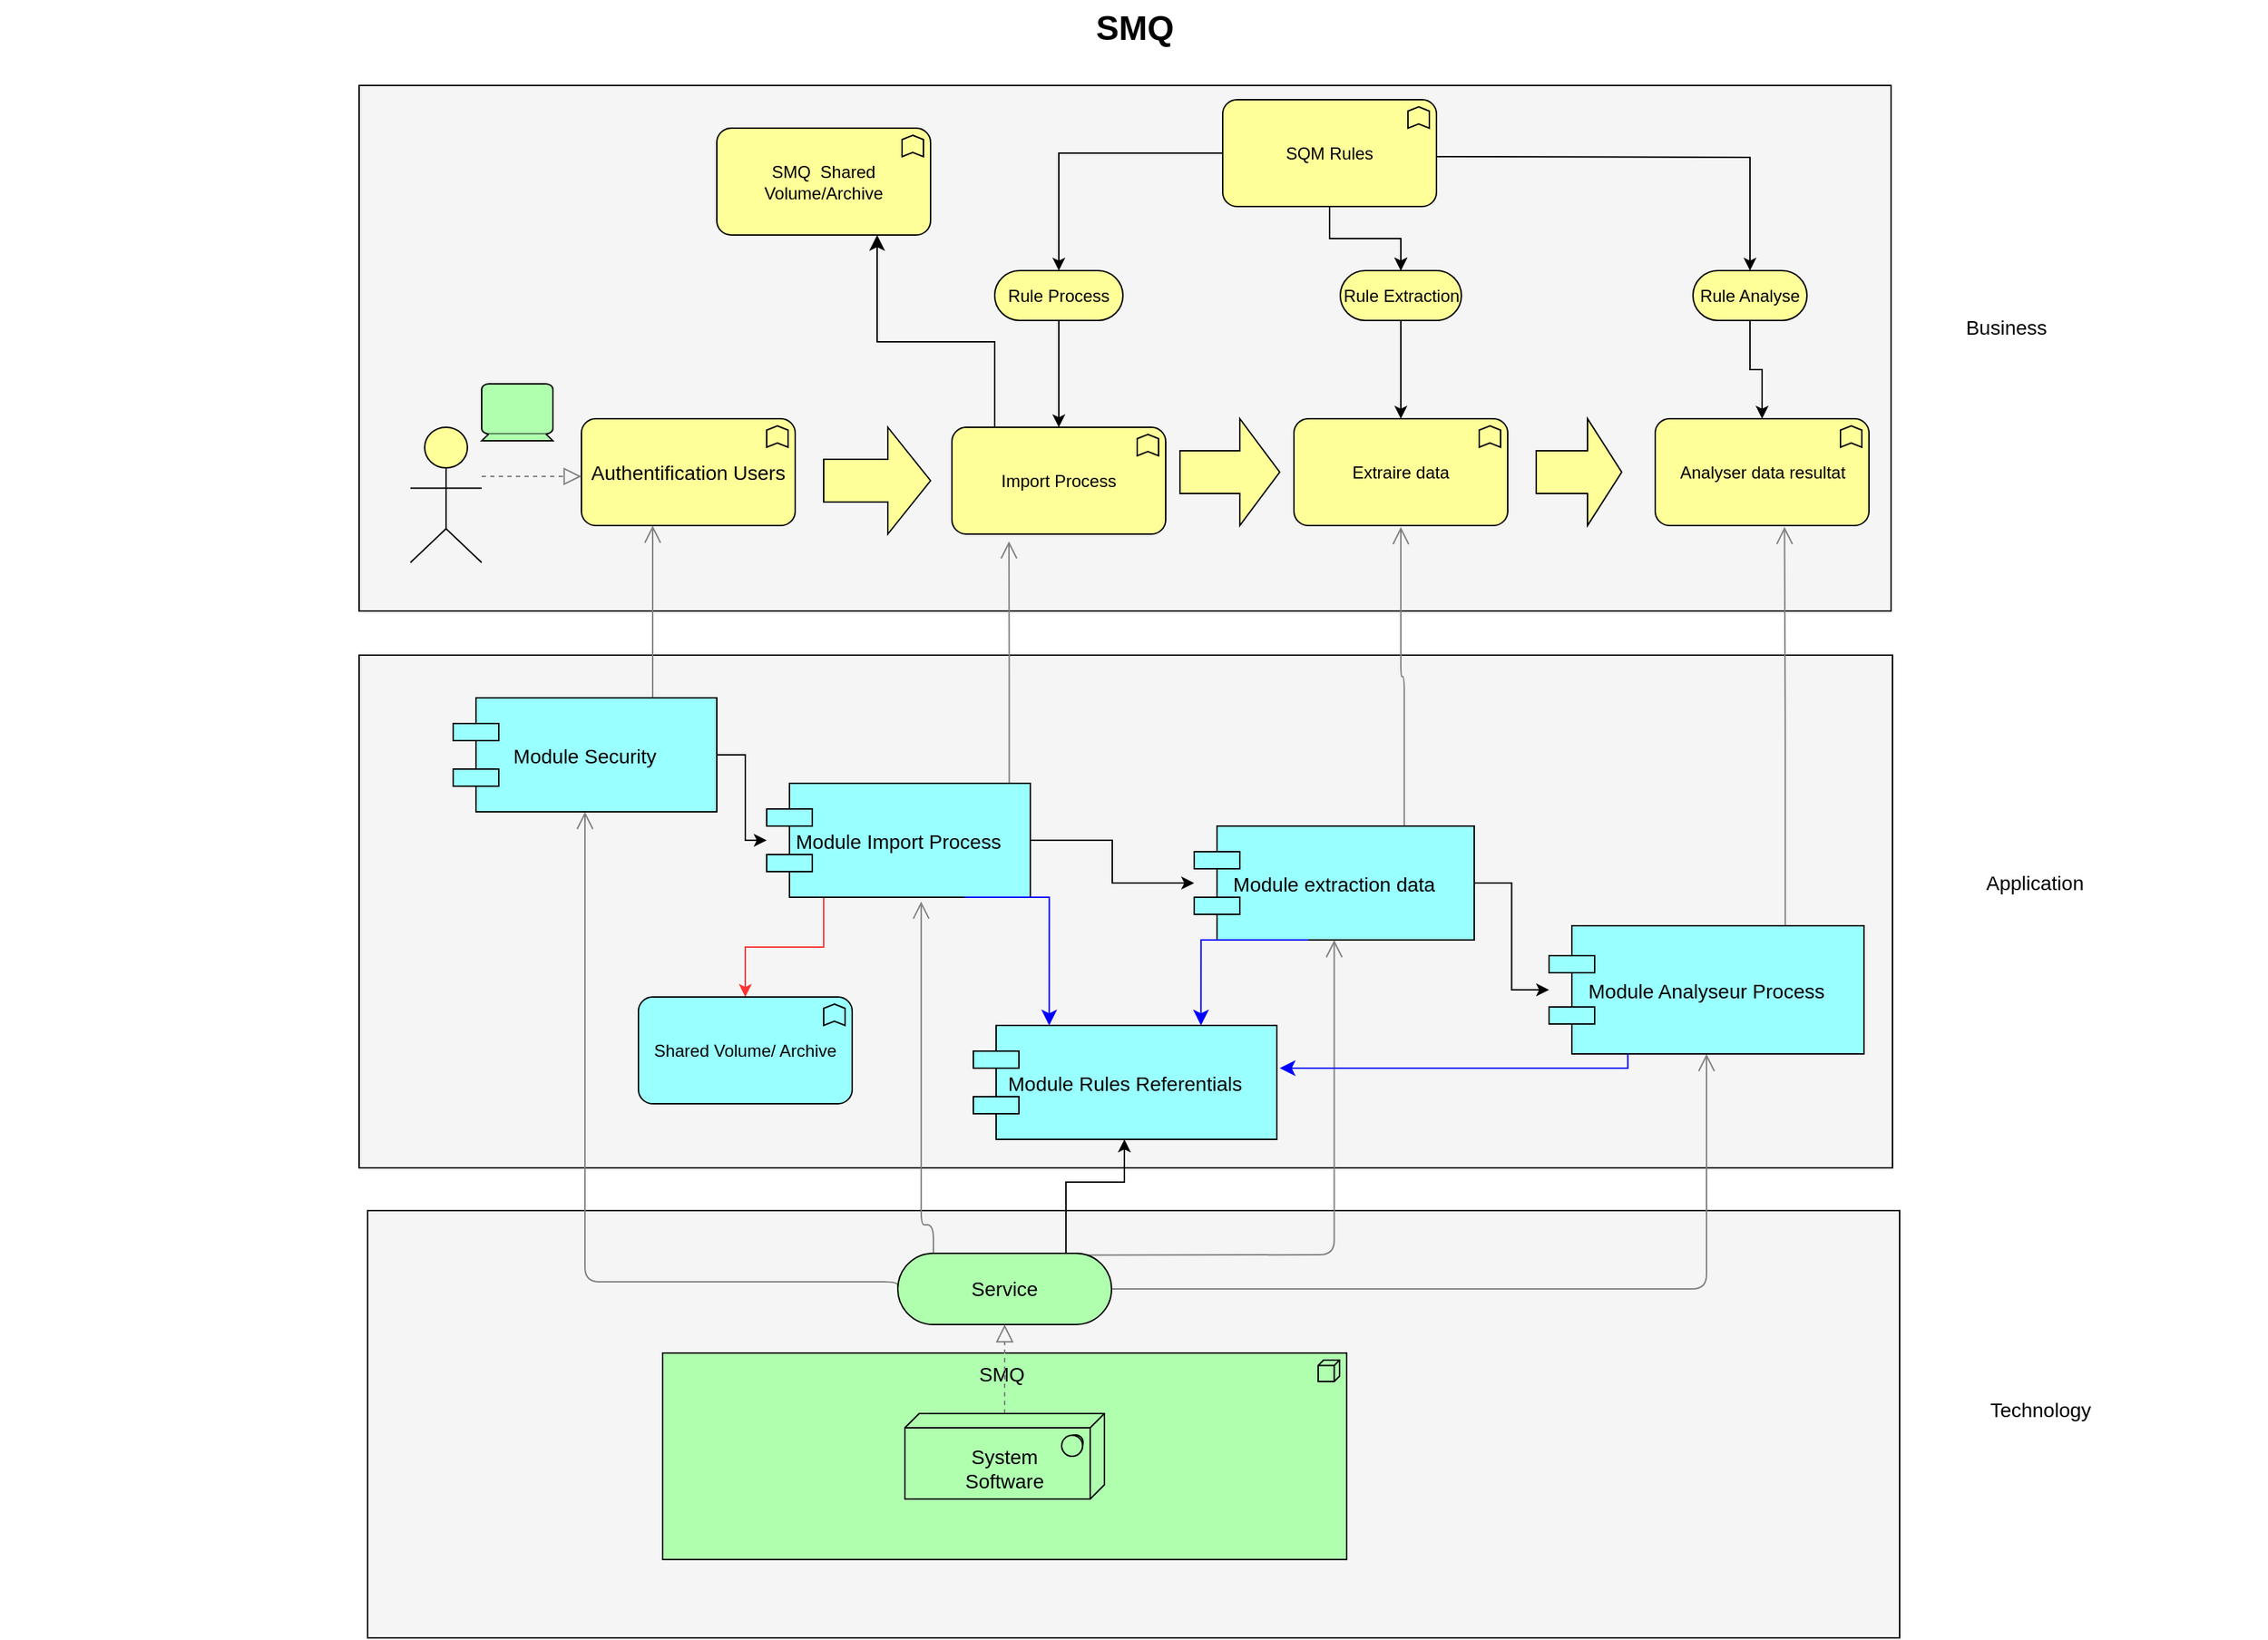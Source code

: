 <mxfile version="21.0.2" type="github">
  <diagram id="6I0OCvxSQrVGMHxT2VVA" name="Page-1">
    <mxGraphModel dx="1900" dy="549" grid="1" gridSize="10" guides="1" tooltips="1" connect="1" arrows="1" fold="1" page="1" pageScale="1" pageWidth="850" pageHeight="1100" math="0" shadow="0">
      <root>
        <mxCell id="0" />
        <mxCell id="1" parent="0" />
        <mxCell id="dKdSaXE48SgPbhcamS2K-30" value="" style="whiteSpace=wrap;html=1;strokeColor=default;strokeWidth=1;fillColor=#f5f5f5;fontSize=14;" parent="1" vertex="1">
          <mxGeometry x="200" y="890" width="1075" height="300" as="geometry" />
        </mxCell>
        <mxCell id="dKdSaXE48SgPbhcamS2K-31" value="" style="whiteSpace=wrap;html=1;strokeColor=default;strokeWidth=1;fillColor=#f5f5f5;fontSize=14;" parent="1" vertex="1">
          <mxGeometry x="194" y="500" width="1076" height="360" as="geometry" />
        </mxCell>
        <mxCell id="dKdSaXE48SgPbhcamS2K-32" value="" style="whiteSpace=wrap;html=1;strokeColor=default;strokeWidth=1;fillColor=#f5f5f5;fontSize=14;" parent="1" vertex="1">
          <mxGeometry x="194" y="100" width="1075" height="369" as="geometry" />
        </mxCell>
        <mxCell id="dKdSaXE48SgPbhcamS2K-33" value="SMQ&amp;nbsp;" style="html=1;whiteSpace=wrap;fillColor=#AFFFAF;shape=mxgraph.archimate3.application;appType=node;archiType=square;fontSize=14;verticalAlign=top;" parent="1" vertex="1">
          <mxGeometry x="407" y="990" width="480" height="145" as="geometry" />
        </mxCell>
        <mxCell id="dKdSaXE48SgPbhcamS2K-36" style="edgeStyle=elbowEdgeStyle;rounded=1;elbow=vertical;html=1;startSize=10;endArrow=block;endFill=0;endSize=10;jettySize=auto;orthogonalLoop=1;strokeColor=#808080;fontSize=14;dashed=1;" parent="1" source="dKdSaXE48SgPbhcamS2K-37" target="dKdSaXE48SgPbhcamS2K-45" edge="1">
          <mxGeometry relative="1" as="geometry" />
        </mxCell>
        <mxCell id="dKdSaXE48SgPbhcamS2K-37" value="&lt;div&gt;&lt;br&gt;&lt;/div&gt;&lt;div&gt;&lt;span&gt;System&lt;/span&gt;&lt;div&gt;Software&lt;/div&gt;&lt;/div&gt;" style="html=1;whiteSpace=wrap;fillColor=#AFFFAF;shape=mxgraph.archimate3.tech;techType=sysSw;fontSize=14;" parent="1" vertex="1">
          <mxGeometry x="577" y="1032.5" width="140" height="60" as="geometry" />
        </mxCell>
        <mxCell id="dKdSaXE48SgPbhcamS2K-41" style="edgeStyle=elbowEdgeStyle;rounded=1;elbow=vertical;html=1;startSize=10;endArrow=open;endFill=0;endSize=10;jettySize=auto;orthogonalLoop=1;strokeColor=#808080;fontSize=14;exitX=0;exitY=0;exitDx=150;exitDy=25;exitPerimeter=0;" parent="1" source="dKdSaXE48SgPbhcamS2K-45" target="dKdSaXE48SgPbhcamS2K-53" edge="1">
          <mxGeometry relative="1" as="geometry">
            <Array as="points">
              <mxPoint x="910" y="945" />
              <mxPoint x="1070" y="830" />
              <mxPoint x="909" y="700" />
            </Array>
          </mxGeometry>
        </mxCell>
        <mxCell id="dKdSaXE48SgPbhcamS2K-42" style="edgeStyle=elbowEdgeStyle;rounded=1;elbow=vertical;html=1;startSize=10;endArrow=open;endFill=0;endSize=10;jettySize=auto;orthogonalLoop=1;strokeColor=#808080;fontSize=14;entryX=0.5;entryY=1;exitX=0.769;exitY=0.025;exitPerimeter=0;" parent="1" source="dKdSaXE48SgPbhcamS2K-45" target="dKdSaXE48SgPbhcamS2K-51" edge="1">
          <mxGeometry relative="1" as="geometry">
            <Array as="points">
              <mxPoint x="720" y="921" />
              <mxPoint x="830" y="770" />
              <mxPoint x="809" y="650" />
            </Array>
          </mxGeometry>
        </mxCell>
        <mxCell id="dKdSaXE48SgPbhcamS2K-43" style="edgeStyle=elbowEdgeStyle;rounded=1;elbow=vertical;html=1;startSize=10;endArrow=open;endFill=0;endSize=10;jettySize=auto;orthogonalLoop=1;strokeColor=#808080;fontSize=14;entryX=0.586;entryY=1.037;entryDx=0;entryDy=0;entryPerimeter=0;exitX=0;exitY=0;exitDx=25;exitDy=0;exitPerimeter=0;" parent="1" source="dKdSaXE48SgPbhcamS2K-45" target="dKdSaXE48SgPbhcamS2K-49" edge="1">
          <mxGeometry relative="1" as="geometry">
            <Array as="points">
              <mxPoint x="580" y="900" />
              <mxPoint x="660" y="800" />
              <mxPoint x="647" y="690" />
            </Array>
          </mxGeometry>
        </mxCell>
        <mxCell id="dKdSaXE48SgPbhcamS2K-44" style="edgeStyle=elbowEdgeStyle;rounded=1;elbow=vertical;html=1;startSize=10;endArrow=open;endFill=0;endSize=10;jettySize=auto;orthogonalLoop=1;strokeColor=#808080;fontSize=14;exitX=0;exitY=0;exitPerimeter=0;exitDx=0;exitDy=25;" parent="1" source="dKdSaXE48SgPbhcamS2K-45" target="dKdSaXE48SgPbhcamS2K-47" edge="1">
          <mxGeometry relative="1" as="geometry">
            <Array as="points">
              <mxPoint x="510" y="940" />
              <mxPoint x="480" y="920" />
              <mxPoint x="440" y="750" />
              <mxPoint x="589" y="650" />
            </Array>
          </mxGeometry>
        </mxCell>
        <mxCell id="GWvJhFTaPys54hKGP2xo-32" value="" style="edgeStyle=orthogonalEdgeStyle;rounded=0;orthogonalLoop=1;jettySize=auto;html=1;" parent="1" source="dKdSaXE48SgPbhcamS2K-45" target="GWvJhFTaPys54hKGP2xo-26" edge="1">
          <mxGeometry relative="1" as="geometry">
            <Array as="points">
              <mxPoint x="690" y="870" />
              <mxPoint x="731" y="870" />
            </Array>
          </mxGeometry>
        </mxCell>
        <mxCell id="dKdSaXE48SgPbhcamS2K-45" value="Service" style="html=1;whiteSpace=wrap;fillColor=#AFFFAF;shape=mxgraph.archimate3.service;fontSize=14;" parent="1" vertex="1">
          <mxGeometry x="572" y="920" width="150" height="50" as="geometry" />
        </mxCell>
        <mxCell id="dKdSaXE48SgPbhcamS2K-46" style="edgeStyle=elbowEdgeStyle;rounded=1;elbow=vertical;html=1;startSize=10;endArrow=open;endFill=0;endSize=10;jettySize=auto;orthogonalLoop=1;strokeColor=#808080;fontSize=14;" parent="1" source="dKdSaXE48SgPbhcamS2K-47" target="dKdSaXE48SgPbhcamS2K-54" edge="1">
          <mxGeometry relative="1" as="geometry">
            <Array as="points">
              <mxPoint x="400" y="440" />
              <mxPoint x="530" y="320" />
              <mxPoint x="310" y="380" />
            </Array>
          </mxGeometry>
        </mxCell>
        <mxCell id="GWvJhFTaPys54hKGP2xo-29" value="" style="edgeStyle=orthogonalEdgeStyle;rounded=0;orthogonalLoop=1;jettySize=auto;html=1;" parent="1" source="dKdSaXE48SgPbhcamS2K-47" target="dKdSaXE48SgPbhcamS2K-49" edge="1">
          <mxGeometry relative="1" as="geometry" />
        </mxCell>
        <mxCell id="dKdSaXE48SgPbhcamS2K-47" value="Module Security" style="shape=component;align=center;fillColor=#99ffff;gradientColor=none;fontSize=14;" parent="1" vertex="1">
          <mxGeometry x="260" y="530" width="185" height="80" as="geometry" />
        </mxCell>
        <mxCell id="dKdSaXE48SgPbhcamS2K-48" style="edgeStyle=elbowEdgeStyle;rounded=1;elbow=vertical;html=1;startSize=10;endArrow=open;endFill=0;endSize=10;jettySize=auto;orthogonalLoop=1;strokeColor=#808080;fontSize=14;exitX=0.92;exitY=0.015;exitDx=0;exitDy=0;exitPerimeter=0;" parent="1" source="dKdSaXE48SgPbhcamS2K-49" edge="1">
          <mxGeometry relative="1" as="geometry">
            <mxPoint x="650" y="420" as="targetPoint" />
          </mxGeometry>
        </mxCell>
        <mxCell id="GWvJhFTaPys54hKGP2xo-30" value="" style="edgeStyle=orthogonalEdgeStyle;rounded=0;orthogonalLoop=1;jettySize=auto;html=1;" parent="1" source="dKdSaXE48SgPbhcamS2K-49" target="dKdSaXE48SgPbhcamS2K-51" edge="1">
          <mxGeometry relative="1" as="geometry" />
        </mxCell>
        <mxCell id="k8HdCWha7RqeSMXcjrtG-8" value="" style="edgeStyle=orthogonalEdgeStyle;rounded=0;orthogonalLoop=1;jettySize=auto;html=1;strokeColor=#FF3333;" edge="1" parent="1" source="dKdSaXE48SgPbhcamS2K-49" target="k8HdCWha7RqeSMXcjrtG-7">
          <mxGeometry relative="1" as="geometry">
            <Array as="points">
              <mxPoint x="520" y="705" />
              <mxPoint x="465" y="705" />
            </Array>
          </mxGeometry>
        </mxCell>
        <mxCell id="dKdSaXE48SgPbhcamS2K-49" value="Module Import Process" style="shape=component;align=center;fillColor=#99ffff;gradientColor=none;fontSize=14;" parent="1" vertex="1">
          <mxGeometry x="480" y="590" width="185" height="80" as="geometry" />
        </mxCell>
        <mxCell id="dKdSaXE48SgPbhcamS2K-50" style="edgeStyle=elbowEdgeStyle;rounded=1;elbow=vertical;html=1;startSize=10;endArrow=open;endFill=0;endSize=10;jettySize=auto;orthogonalLoop=1;strokeColor=#808080;fontSize=14;exitX=0.75;exitY=0;exitDx=0;exitDy=0;" parent="1" source="dKdSaXE48SgPbhcamS2K-51" edge="1">
          <mxGeometry relative="1" as="geometry">
            <mxPoint x="925" y="410" as="targetPoint" />
          </mxGeometry>
        </mxCell>
        <mxCell id="GWvJhFTaPys54hKGP2xo-31" value="" style="edgeStyle=orthogonalEdgeStyle;rounded=0;orthogonalLoop=1;jettySize=auto;html=1;" parent="1" source="dKdSaXE48SgPbhcamS2K-51" target="dKdSaXE48SgPbhcamS2K-53" edge="1">
          <mxGeometry relative="1" as="geometry" />
        </mxCell>
        <mxCell id="dKdSaXE48SgPbhcamS2K-51" value="Module extraction data" style="shape=component;align=center;fillColor=#99ffff;gradientColor=none;fontSize=14;" parent="1" vertex="1">
          <mxGeometry x="780" y="620" width="196.5" height="80" as="geometry" />
        </mxCell>
        <mxCell id="dKdSaXE48SgPbhcamS2K-52" style="edgeStyle=elbowEdgeStyle;rounded=1;elbow=vertical;html=1;startSize=10;endArrow=open;endFill=0;endSize=10;jettySize=auto;orthogonalLoop=1;strokeColor=#808080;fontSize=14;exitX=0.75;exitY=0;exitDx=0;exitDy=0;entryX=0.677;entryY=1.012;entryDx=0;entryDy=0;entryPerimeter=0;" parent="1" source="dKdSaXE48SgPbhcamS2K-53" edge="1">
          <mxGeometry relative="1" as="geometry">
            <mxPoint x="1194.229" y="409.9" as="targetPoint" />
          </mxGeometry>
        </mxCell>
        <mxCell id="dKdSaXE48SgPbhcamS2K-53" value="Module Analyseur Process" style="shape=component;align=center;fillColor=#99ffff;gradientColor=none;fontSize=14;" parent="1" vertex="1">
          <mxGeometry x="1029" y="690" width="221" height="90" as="geometry" />
        </mxCell>
        <mxCell id="dKdSaXE48SgPbhcamS2K-54" value="Authentification Users" style="html=1;whiteSpace=wrap;fillColor=#ffff99;shape=mxgraph.archimate3.application;appType=func;archiType=rounded;fontSize=14;" parent="1" vertex="1">
          <mxGeometry x="350" y="334" width="150" height="75" as="geometry" />
        </mxCell>
        <mxCell id="dKdSaXE48SgPbhcamS2K-58" value="Technology" style="text;html=1;strokeColor=none;fillColor=none;align=center;verticalAlign=middle;whiteSpace=wrap;fontSize=14;" parent="1" vertex="1">
          <mxGeometry x="1253.5" y="1020" width="240" height="20" as="geometry" />
        </mxCell>
        <mxCell id="dKdSaXE48SgPbhcamS2K-59" value="Application" style="text;html=1;strokeColor=none;fillColor=none;align=center;verticalAlign=middle;whiteSpace=wrap;fontSize=14;" parent="1" vertex="1">
          <mxGeometry x="1250" y="650" width="240" height="20" as="geometry" />
        </mxCell>
        <mxCell id="dKdSaXE48SgPbhcamS2K-60" value="Business" style="text;html=1;strokeColor=none;fillColor=none;align=center;verticalAlign=middle;whiteSpace=wrap;fontSize=14;" parent="1" vertex="1">
          <mxGeometry x="1230" y="260" width="240" height="20" as="geometry" />
        </mxCell>
        <mxCell id="dKdSaXE48SgPbhcamS2K-61" style="edgeStyle=elbowEdgeStyle;rounded=1;elbow=vertical;html=1;dashed=1;startSize=10;endArrow=block;endFill=0;endSize=10;jettySize=auto;orthogonalLoop=1;strokeColor=#808080;fontSize=14;" parent="1" source="dKdSaXE48SgPbhcamS2K-62" target="dKdSaXE48SgPbhcamS2K-54" edge="1">
          <mxGeometry relative="1" as="geometry" />
        </mxCell>
        <mxCell id="dKdSaXE48SgPbhcamS2K-62" value="" style="html=1;whiteSpace=wrap;fillColor=#ffff99;shape=mxgraph.archimate3.actor;fontSize=14;" parent="1" vertex="1">
          <mxGeometry x="230" y="340" width="50" height="95" as="geometry" />
        </mxCell>
        <mxCell id="dKdSaXE48SgPbhcamS2K-63" value="SMQ" style="text;strokeColor=none;fillColor=none;html=1;fontSize=24;fontStyle=1;verticalAlign=middle;align=center;" parent="1" vertex="1">
          <mxGeometry x="-57.5" y="40" width="1590" height="40" as="geometry" />
        </mxCell>
        <mxCell id="GWvJhFTaPys54hKGP2xo-2" value="" style="html=1;outlineConnect=0;whiteSpace=wrap;fillColor=#ffff99;shape=mxgraph.archimate3.process;" parent="1" vertex="1">
          <mxGeometry x="520" y="340" width="75" height="75" as="geometry" />
        </mxCell>
        <mxCell id="GWvJhFTaPys54hKGP2xo-3" value="" style="html=1;outlineConnect=0;whiteSpace=wrap;fillColor=#ffff99;shape=mxgraph.archimate3.process;" parent="1" vertex="1">
          <mxGeometry x="770" y="334" width="70" height="75" as="geometry" />
        </mxCell>
        <mxCell id="GWvJhFTaPys54hKGP2xo-4" value="" style="html=1;outlineConnect=0;whiteSpace=wrap;fillColor=#ffff99;shape=mxgraph.archimate3.process;" parent="1" vertex="1">
          <mxGeometry x="1020" y="334" width="60" height="75" as="geometry" />
        </mxCell>
        <mxCell id="GWvJhFTaPys54hKGP2xo-6" value="Import Process" style="html=1;outlineConnect=0;whiteSpace=wrap;fillColor=#ffff99;shape=mxgraph.archimate3.application;appType=func;archiType=rounded;" parent="1" vertex="1">
          <mxGeometry x="610" y="340" width="150" height="75" as="geometry" />
        </mxCell>
        <mxCell id="GWvJhFTaPys54hKGP2xo-7" value="Extraire data" style="html=1;outlineConnect=0;whiteSpace=wrap;fillColor=#ffff99;shape=mxgraph.archimate3.application;appType=func;archiType=rounded;" parent="1" vertex="1">
          <mxGeometry x="850" y="334" width="150" height="75" as="geometry" />
        </mxCell>
        <mxCell id="GWvJhFTaPys54hKGP2xo-8" value="Analyser data resultat" style="html=1;outlineConnect=0;whiteSpace=wrap;fillColor=#ffff99;shape=mxgraph.archimate3.application;appType=func;archiType=rounded;" parent="1" vertex="1">
          <mxGeometry x="1103.5" y="334" width="150" height="75" as="geometry" />
        </mxCell>
        <mxCell id="GWvJhFTaPys54hKGP2xo-9" value="" style="html=1;outlineConnect=0;whiteSpace=wrap;fillColor=#AFFFAF;shape=mxgraph.archimate3.device;" parent="1" vertex="1">
          <mxGeometry x="280" y="309.5" width="50" height="40" as="geometry" />
        </mxCell>
        <mxCell id="GWvJhFTaPys54hKGP2xo-20" value="" style="edgeStyle=orthogonalEdgeStyle;rounded=0;orthogonalLoop=1;jettySize=auto;html=1;" parent="1" source="GWvJhFTaPys54hKGP2xo-15" target="GWvJhFTaPys54hKGP2xo-6" edge="1">
          <mxGeometry relative="1" as="geometry" />
        </mxCell>
        <mxCell id="GWvJhFTaPys54hKGP2xo-15" value="Rule Process" style="html=1;outlineConnect=0;whiteSpace=wrap;fillColor=#ffff99;shape=mxgraph.archimate3.service;" parent="1" vertex="1">
          <mxGeometry x="640" y="230" width="90" height="35" as="geometry" />
        </mxCell>
        <mxCell id="GWvJhFTaPys54hKGP2xo-19" value="" style="edgeStyle=orthogonalEdgeStyle;rounded=0;orthogonalLoop=1;jettySize=auto;html=1;" parent="1" source="GWvJhFTaPys54hKGP2xo-16" target="GWvJhFTaPys54hKGP2xo-7" edge="1">
          <mxGeometry relative="1" as="geometry" />
        </mxCell>
        <mxCell id="GWvJhFTaPys54hKGP2xo-16" value="Rule Extraction" style="html=1;outlineConnect=0;whiteSpace=wrap;fillColor=#ffff99;shape=mxgraph.archimate3.service;" parent="1" vertex="1">
          <mxGeometry x="882.5" y="230" width="85" height="35" as="geometry" />
        </mxCell>
        <mxCell id="GWvJhFTaPys54hKGP2xo-18" value="" style="edgeStyle=orthogonalEdgeStyle;rounded=0;orthogonalLoop=1;jettySize=auto;html=1;entryX=0.5;entryY=0;entryDx=0;entryDy=0;entryPerimeter=0;" parent="1" source="GWvJhFTaPys54hKGP2xo-17" target="GWvJhFTaPys54hKGP2xo-8" edge="1">
          <mxGeometry relative="1" as="geometry">
            <mxPoint x="1170" y="330" as="targetPoint" />
          </mxGeometry>
        </mxCell>
        <mxCell id="GWvJhFTaPys54hKGP2xo-17" value="Rule Analyse" style="html=1;outlineConnect=0;whiteSpace=wrap;fillColor=#ffff99;shape=mxgraph.archimate3.service;" parent="1" vertex="1">
          <mxGeometry x="1130" y="230" width="80" height="35" as="geometry" />
        </mxCell>
        <mxCell id="GWvJhFTaPys54hKGP2xo-22" value="" style="edgeStyle=orthogonalEdgeStyle;rounded=0;orthogonalLoop=1;jettySize=auto;html=1;" parent="1" source="GWvJhFTaPys54hKGP2xo-21" target="GWvJhFTaPys54hKGP2xo-16" edge="1">
          <mxGeometry relative="1" as="geometry" />
        </mxCell>
        <mxCell id="GWvJhFTaPys54hKGP2xo-23" value="" style="edgeStyle=orthogonalEdgeStyle;rounded=0;orthogonalLoop=1;jettySize=auto;html=1;" parent="1" source="GWvJhFTaPys54hKGP2xo-21" target="GWvJhFTaPys54hKGP2xo-16" edge="1">
          <mxGeometry relative="1" as="geometry" />
        </mxCell>
        <mxCell id="GWvJhFTaPys54hKGP2xo-21" value="SQM Rules" style="html=1;outlineConnect=0;whiteSpace=wrap;fillColor=#ffff99;shape=mxgraph.archimate3.application;appType=func;archiType=rounded;" parent="1" vertex="1">
          <mxGeometry x="800" y="110" width="150" height="75" as="geometry" />
        </mxCell>
        <mxCell id="GWvJhFTaPys54hKGP2xo-24" value="" style="edgeStyle=orthogonalEdgeStyle;rounded=0;orthogonalLoop=1;jettySize=auto;html=1;entryX=0.5;entryY=0;entryDx=0;entryDy=0;entryPerimeter=0;" parent="1" target="GWvJhFTaPys54hKGP2xo-17" edge="1">
          <mxGeometry relative="1" as="geometry">
            <mxPoint x="950" y="150" as="sourcePoint" />
            <mxPoint x="1000" y="195" as="targetPoint" />
          </mxGeometry>
        </mxCell>
        <mxCell id="GWvJhFTaPys54hKGP2xo-25" value="" style="edgeStyle=orthogonalEdgeStyle;rounded=0;orthogonalLoop=1;jettySize=auto;html=1;exitX=0;exitY=0.5;exitDx=0;exitDy=0;exitPerimeter=0;" parent="1" source="GWvJhFTaPys54hKGP2xo-21" target="GWvJhFTaPys54hKGP2xo-15" edge="1">
          <mxGeometry relative="1" as="geometry">
            <mxPoint x="730" y="160" as="sourcePoint" />
            <mxPoint x="780" y="205" as="targetPoint" />
            <Array as="points" />
          </mxGeometry>
        </mxCell>
        <mxCell id="GWvJhFTaPys54hKGP2xo-26" value="Module Rules Referentials" style="shape=component;align=center;fillColor=#99ffff;gradientColor=none;fontSize=14;" parent="1" vertex="1">
          <mxGeometry x="625" y="760" width="213" height="80" as="geometry" />
        </mxCell>
        <mxCell id="GWvJhFTaPys54hKGP2xo-40" value="" style="edgeStyle=segmentEdgeStyle;endArrow=classic;html=1;curved=0;rounded=0;endSize=8;startSize=8;exitX=0.25;exitY=1;exitDx=0;exitDy=0;strokeColor=#0000FF;" parent="1" source="dKdSaXE48SgPbhcamS2K-53" edge="1">
          <mxGeometry width="50" height="50" relative="1" as="geometry">
            <mxPoint x="790" y="870" as="sourcePoint" />
            <mxPoint x="840" y="790" as="targetPoint" />
            <Array as="points">
              <mxPoint x="1084" y="790" />
            </Array>
          </mxGeometry>
        </mxCell>
        <mxCell id="GWvJhFTaPys54hKGP2xo-41" value="" style="edgeStyle=segmentEdgeStyle;endArrow=classic;html=1;curved=0;rounded=0;endSize=8;startSize=8;strokeColor=#0000FF;entryX=0.75;entryY=0;entryDx=0;entryDy=0;" parent="1" target="GWvJhFTaPys54hKGP2xo-26" edge="1">
          <mxGeometry width="50" height="50" relative="1" as="geometry">
            <mxPoint x="860" y="700" as="sourcePoint" />
            <mxPoint x="850" y="800" as="targetPoint" />
            <Array as="points" />
          </mxGeometry>
        </mxCell>
        <mxCell id="GWvJhFTaPys54hKGP2xo-42" value="" style="edgeStyle=segmentEdgeStyle;endArrow=classic;html=1;curved=0;rounded=0;endSize=8;startSize=8;strokeColor=#0000FF;exitX=0.75;exitY=1;exitDx=0;exitDy=0;entryX=0.25;entryY=0;entryDx=0;entryDy=0;" parent="1" source="dKdSaXE48SgPbhcamS2K-49" target="GWvJhFTaPys54hKGP2xo-26" edge="1">
          <mxGeometry width="50" height="50" relative="1" as="geometry">
            <mxPoint x="1094" y="790" as="sourcePoint" />
            <mxPoint x="850" y="800" as="targetPoint" />
            <Array as="points" />
          </mxGeometry>
        </mxCell>
        <mxCell id="GWvJhFTaPys54hKGP2xo-43" style="edgeStyle=orthogonalEdgeStyle;rounded=0;orthogonalLoop=1;jettySize=auto;html=1;exitX=0.5;exitY=1;exitDx=0;exitDy=0;exitPerimeter=0;" parent="1" source="GWvJhFTaPys54hKGP2xo-17" target="GWvJhFTaPys54hKGP2xo-17" edge="1">
          <mxGeometry relative="1" as="geometry" />
        </mxCell>
        <mxCell id="k8HdCWha7RqeSMXcjrtG-1" value="SMQ&amp;nbsp; Shared Volume/Archive" style="html=1;outlineConnect=0;whiteSpace=wrap;fillColor=#ffff99;shape=mxgraph.archimate3.application;appType=func;archiType=rounded;" vertex="1" parent="1">
          <mxGeometry x="445" y="130" width="150" height="75" as="geometry" />
        </mxCell>
        <mxCell id="k8HdCWha7RqeSMXcjrtG-2" value="" style="edgeStyle=segmentEdgeStyle;endArrow=classic;html=1;curved=0;rounded=0;endSize=8;startSize=8;entryX=0.75;entryY=1;entryDx=0;entryDy=0;entryPerimeter=0;exitX=0.25;exitY=0;exitDx=0;exitDy=0;exitPerimeter=0;" edge="1" parent="1" source="GWvJhFTaPys54hKGP2xo-6" target="k8HdCWha7RqeSMXcjrtG-1">
          <mxGeometry width="50" height="50" relative="1" as="geometry">
            <mxPoint x="660" y="350" as="sourcePoint" />
            <mxPoint x="710" y="380" as="targetPoint" />
            <Array as="points">
              <mxPoint x="640" y="340" />
              <mxPoint x="640" y="280" />
              <mxPoint x="558" y="280" />
            </Array>
          </mxGeometry>
        </mxCell>
        <mxCell id="k8HdCWha7RqeSMXcjrtG-7" value="Shared Volume/ Archive" style="html=1;outlineConnect=0;whiteSpace=wrap;fillColor=#99ffff;shape=mxgraph.archimate3.application;appType=func;archiType=rounded;" vertex="1" parent="1">
          <mxGeometry x="390" y="740" width="150" height="75" as="geometry" />
        </mxCell>
      </root>
    </mxGraphModel>
  </diagram>
</mxfile>
